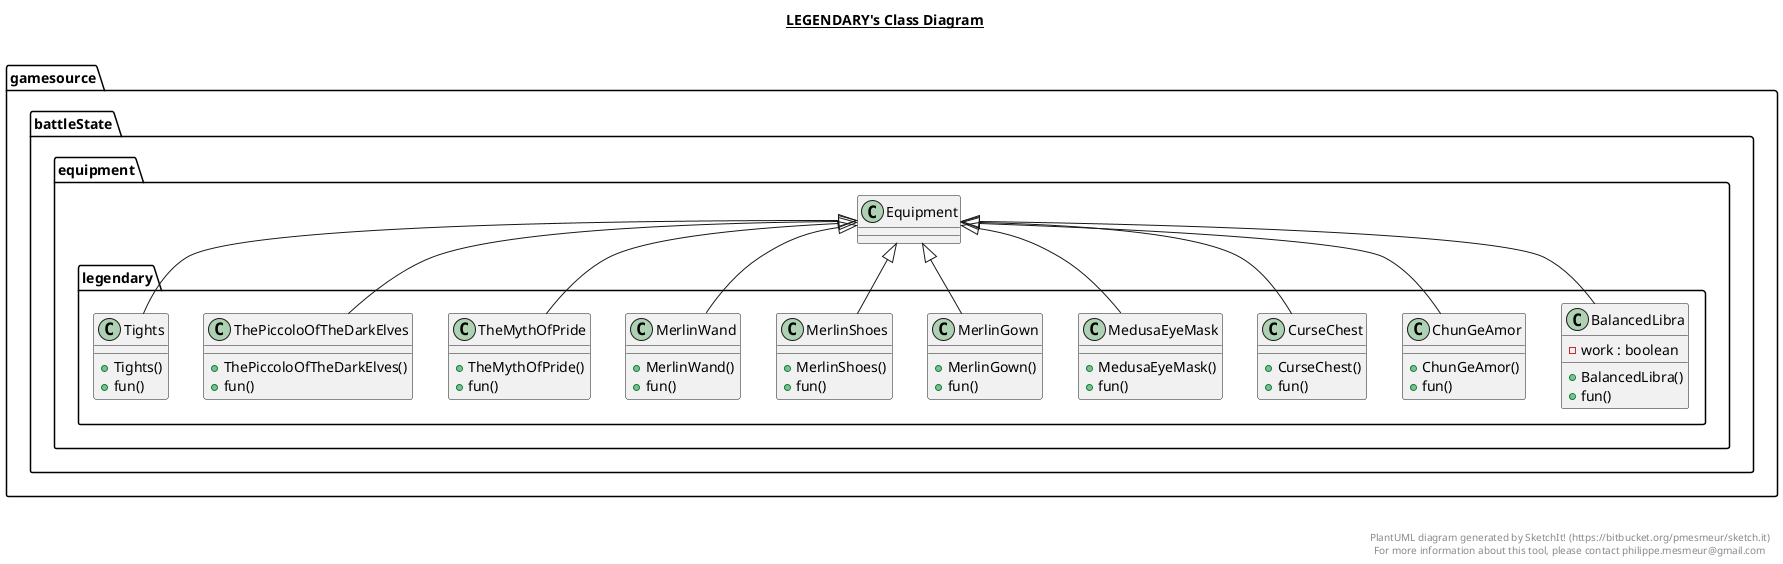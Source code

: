 @startuml

title __LEGENDARY's Class Diagram__\n

  namespace gamesource {
    namespace battleState.equipment {
      namespace legendary {
        class gamesource.battleState.equipment.legendary.BalancedLibra {
            - work : boolean
            + BalancedLibra()
            + fun()
        }
      }
    }
  }
  

  namespace gamesource {
    namespace battleState.equipment {
      namespace legendary {
        class gamesource.battleState.equipment.legendary.ChunGeAmor {
            + ChunGeAmor()
            + fun()
        }
      }
    }
  }
  

  namespace gamesource {
    namespace battleState.equipment {
      namespace legendary {
        class gamesource.battleState.equipment.legendary.CurseChest {
            + CurseChest()
            + fun()
        }
      }
    }
  }
  

  namespace gamesource {
    namespace battleState.equipment {
      namespace legendary {
        class gamesource.battleState.equipment.legendary.MedusaEyeMask {
            + MedusaEyeMask()
            + fun()
        }
      }
    }
  }
  

  namespace gamesource {
    namespace battleState.equipment {
      namespace legendary {
        class gamesource.battleState.equipment.legendary.MerlinGown {
            + MerlinGown()
            + fun()
        }
      }
    }
  }
  

  namespace gamesource {
    namespace battleState.equipment {
      namespace legendary {
        class gamesource.battleState.equipment.legendary.MerlinShoes {
            + MerlinShoes()
            + fun()
        }
      }
    }
  }
  

  namespace gamesource {
    namespace battleState.equipment {
      namespace legendary {
        class gamesource.battleState.equipment.legendary.MerlinWand {
            + MerlinWand()
            + fun()
        }
      }
    }
  }
  

  namespace gamesource {
    namespace battleState.equipment {
      namespace legendary {
        class gamesource.battleState.equipment.legendary.TheMythOfPride {
            + TheMythOfPride()
            + fun()
        }
      }
    }
  }
  

  namespace gamesource {
    namespace battleState.equipment {
      namespace legendary {
        class gamesource.battleState.equipment.legendary.ThePiccoloOfTheDarkElves {
            + ThePiccoloOfTheDarkElves()
            + fun()
        }
      }
    }
  }
  

  namespace gamesource {
    namespace battleState.equipment {
      namespace legendary {
        class gamesource.battleState.equipment.legendary.Tights {
            + Tights()
            + fun()
        }
      }
    }
  }
  

  gamesource.battleState.equipment.legendary.BalancedLibra -up-|> gamesource.battleState.equipment.Equipment
  gamesource.battleState.equipment.legendary.ChunGeAmor -up-|> gamesource.battleState.equipment.Equipment
  gamesource.battleState.equipment.legendary.CurseChest -up-|> gamesource.battleState.equipment.Equipment
  gamesource.battleState.equipment.legendary.MedusaEyeMask -up-|> gamesource.battleState.equipment.Equipment
  gamesource.battleState.equipment.legendary.MerlinGown -up-|> gamesource.battleState.equipment.Equipment
  gamesource.battleState.equipment.legendary.MerlinShoes -up-|> gamesource.battleState.equipment.Equipment
  gamesource.battleState.equipment.legendary.MerlinWand -up-|> gamesource.battleState.equipment.Equipment
  gamesource.battleState.equipment.legendary.TheMythOfPride -up-|> gamesource.battleState.equipment.Equipment
  gamesource.battleState.equipment.legendary.ThePiccoloOfTheDarkElves -up-|> gamesource.battleState.equipment.Equipment
  gamesource.battleState.equipment.legendary.Tights -up-|> gamesource.battleState.equipment.Equipment


right footer


PlantUML diagram generated by SketchIt! (https://bitbucket.org/pmesmeur/sketch.it)
For more information about this tool, please contact philippe.mesmeur@gmail.com
endfooter

@enduml
